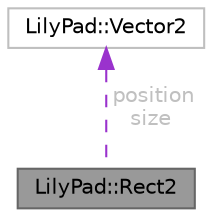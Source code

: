 digraph "LilyPad::Rect2"
{
 // LATEX_PDF_SIZE
  bgcolor="transparent";
  edge [fontname=Helvetica,fontsize=10,labelfontname=Helvetica,labelfontsize=10];
  node [fontname=Helvetica,fontsize=10,shape=box,height=0.2,width=0.4];
  Node1 [id="Node000001",label="LilyPad::Rect2",height=0.2,width=0.4,color="gray40", fillcolor="grey60", style="filled", fontcolor="black",tooltip=" "];
  Node2 -> Node1 [id="edge1_Node000001_Node000002",dir="back",color="darkorchid3",style="dashed",tooltip=" ",label=" position\nsize",fontcolor="grey" ];
  Node2 [id="Node000002",label="LilyPad::Vector2",height=0.2,width=0.4,color="grey75", fillcolor="white", style="filled",URL="$structLilyPad_1_1Vector2.html",tooltip=" "];
}

